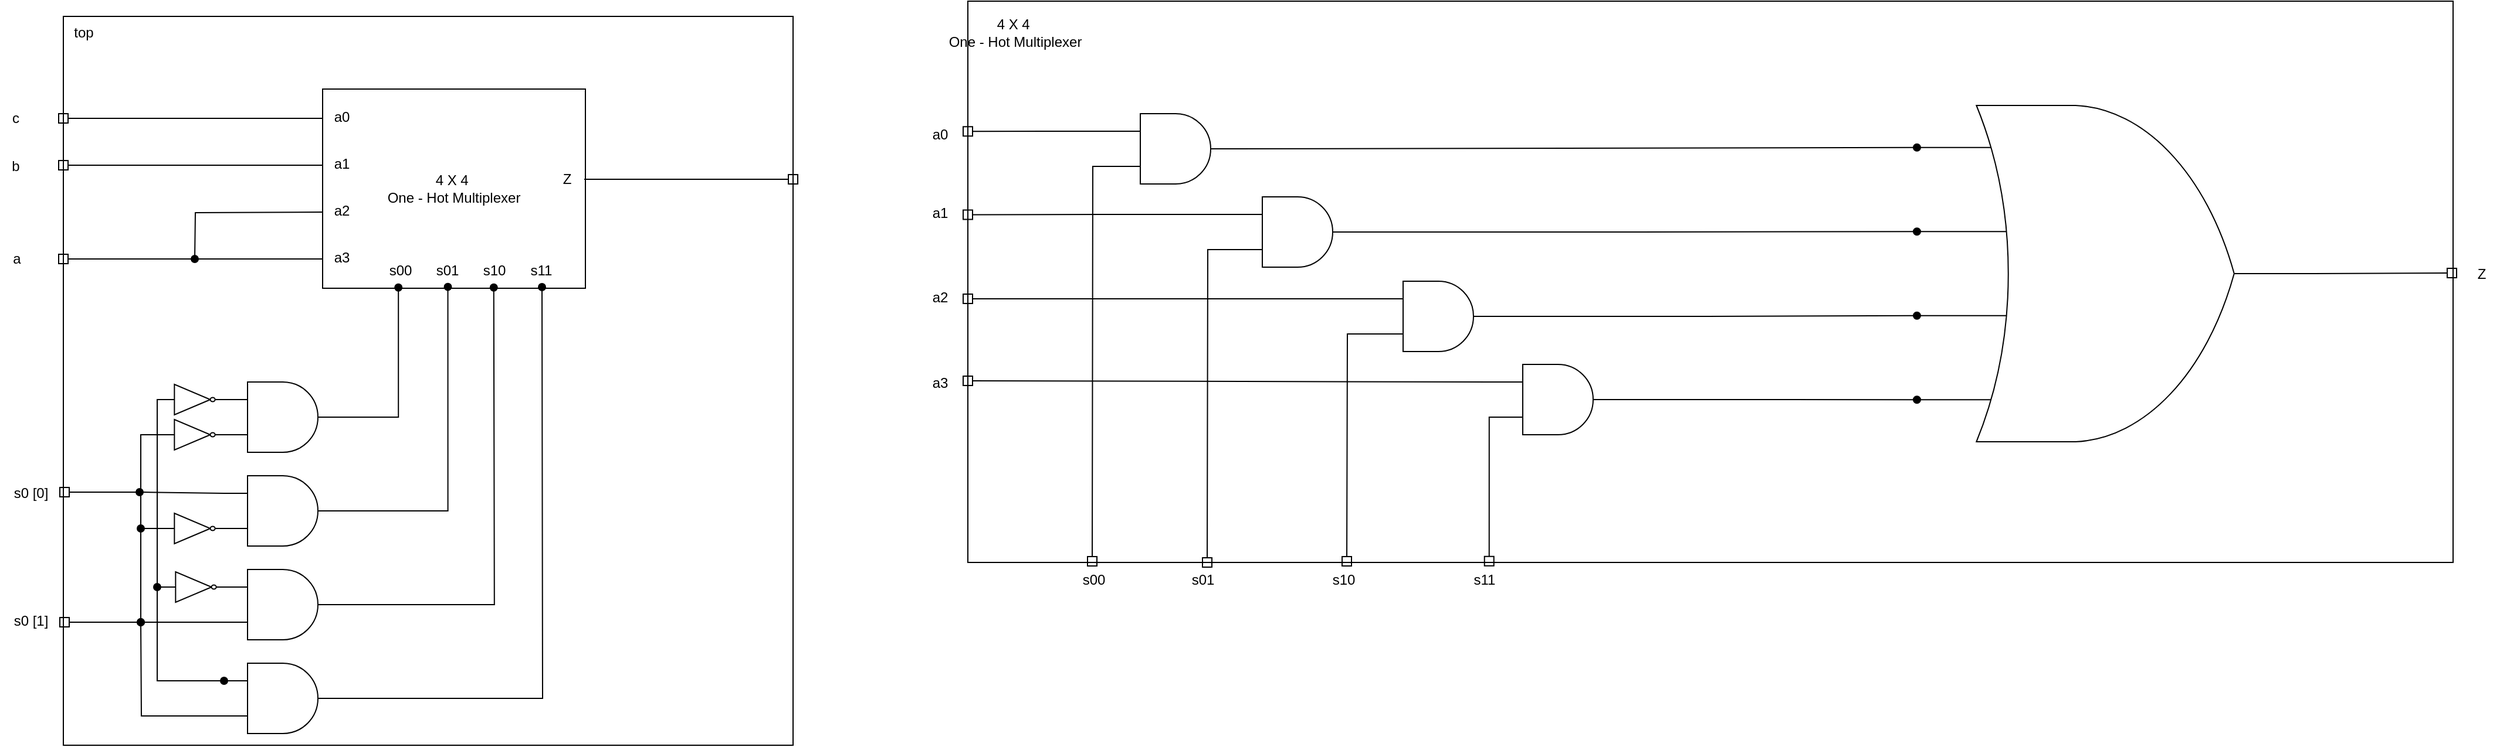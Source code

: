 <mxfile version="26.2.12">
  <diagram name="Page-1" id="7e0a89b8-554c-2b80-1dc8-d5c74ca68de4">
    <mxGraphModel dx="4195" dy="1415" grid="1" gridSize="10" guides="1" tooltips="1" connect="1" arrows="1" fold="1" page="1" pageScale="1" pageWidth="1100" pageHeight="850" background="none" math="0" shadow="0">
      <root>
        <mxCell id="0" />
        <mxCell id="1" parent="0" />
        <mxCell id="jg1CKJlf0xm0C-iaP3_J-74" value="" style="rounded=0;whiteSpace=wrap;html=1;" vertex="1" parent="1">
          <mxGeometry x="360" y="76" width="1266" height="479" as="geometry" />
        </mxCell>
        <mxCell id="jg1CKJlf0xm0C-iaP3_J-50" value="" style="whiteSpace=wrap;html=1;aspect=fixed;" vertex="1" parent="1">
          <mxGeometry x="-411" y="89" width="622" height="622" as="geometry" />
        </mxCell>
        <mxCell id="jg1CKJlf0xm0C-iaP3_J-1" value="4 X 4&amp;nbsp;&lt;div&gt;One - Hot Multiplexer&lt;/div&gt;" style="rounded=0;whiteSpace=wrap;html=1;" vertex="1" parent="1">
          <mxGeometry x="-190" y="151" width="224" height="170" as="geometry" />
        </mxCell>
        <mxCell id="jg1CKJlf0xm0C-iaP3_J-2" value="a0" style="text;html=1;align=center;verticalAlign=middle;resizable=0;points=[];autosize=1;strokeColor=none;fillColor=none;" vertex="1" parent="1">
          <mxGeometry x="-190" y="161" width="32" height="27" as="geometry" />
        </mxCell>
        <mxCell id="jg1CKJlf0xm0C-iaP3_J-3" value="a1" style="text;html=1;align=center;verticalAlign=middle;resizable=0;points=[];autosize=1;strokeColor=none;fillColor=none;" vertex="1" parent="1">
          <mxGeometry x="-190" y="201" width="32" height="27" as="geometry" />
        </mxCell>
        <mxCell id="jg1CKJlf0xm0C-iaP3_J-4" value="a2" style="text;html=1;align=center;verticalAlign=middle;resizable=0;points=[];autosize=1;strokeColor=none;fillColor=none;" vertex="1" parent="1">
          <mxGeometry x="-190" y="241" width="32" height="27" as="geometry" />
        </mxCell>
        <mxCell id="jg1CKJlf0xm0C-iaP3_J-5" value="a3" style="text;html=1;align=center;verticalAlign=middle;resizable=0;points=[];autosize=1;strokeColor=none;fillColor=none;" vertex="1" parent="1">
          <mxGeometry x="-190" y="281" width="32" height="27" as="geometry" />
        </mxCell>
        <mxCell id="jg1CKJlf0xm0C-iaP3_J-49" style="rounded=0;orthogonalLoop=1;jettySize=auto;html=1;endArrow=box;endFill=0;" edge="1" parent="1" source="jg1CKJlf0xm0C-iaP3_J-7">
          <mxGeometry relative="1" as="geometry">
            <mxPoint x="215.0" y="228" as="targetPoint" />
          </mxGeometry>
        </mxCell>
        <mxCell id="jg1CKJlf0xm0C-iaP3_J-7" value="Z" style="text;html=1;align=center;verticalAlign=middle;resizable=0;points=[];autosize=1;strokeColor=none;fillColor=none;" vertex="1" parent="1">
          <mxGeometry x="3" y="213" width="30" height="30" as="geometry" />
        </mxCell>
        <mxCell id="jg1CKJlf0xm0C-iaP3_J-8" value="s00" style="text;html=1;align=center;verticalAlign=middle;resizable=0;points=[];autosize=1;strokeColor=none;fillColor=none;" vertex="1" parent="1">
          <mxGeometry x="-144" y="291" width="40" height="30" as="geometry" />
        </mxCell>
        <mxCell id="jg1CKJlf0xm0C-iaP3_J-9" value="s01" style="text;html=1;align=center;verticalAlign=middle;resizable=0;points=[];autosize=1;strokeColor=none;fillColor=none;" vertex="1" parent="1">
          <mxGeometry x="-104" y="291" width="40" height="30" as="geometry" />
        </mxCell>
        <mxCell id="jg1CKJlf0xm0C-iaP3_J-10" value="s10" style="text;html=1;align=center;verticalAlign=middle;resizable=0;points=[];autosize=1;strokeColor=none;fillColor=none;" vertex="1" parent="1">
          <mxGeometry x="-64" y="291" width="40" height="30" as="geometry" />
        </mxCell>
        <mxCell id="jg1CKJlf0xm0C-iaP3_J-11" value="s11" style="text;html=1;align=center;verticalAlign=middle;resizable=0;points=[];autosize=1;strokeColor=none;fillColor=none;" vertex="1" parent="1">
          <mxGeometry x="-24" y="291" width="40" height="30" as="geometry" />
        </mxCell>
        <mxCell id="jg1CKJlf0xm0C-iaP3_J-12" value="" style="verticalLabelPosition=bottom;shadow=0;dashed=0;align=center;html=1;verticalAlign=top;shape=mxgraph.electrical.logic_gates.logic_gate;operation=and;" vertex="1" parent="1">
          <mxGeometry x="-274" y="401" width="100" height="60" as="geometry" />
        </mxCell>
        <mxCell id="jg1CKJlf0xm0C-iaP3_J-28" style="rounded=0;orthogonalLoop=1;jettySize=auto;html=1;endArrow=box;endFill=0;" edge="1" parent="1">
          <mxGeometry relative="1" as="geometry">
            <mxPoint x="-414" y="495" as="targetPoint" />
            <mxPoint x="-345" y="495" as="sourcePoint" />
          </mxGeometry>
        </mxCell>
        <mxCell id="jg1CKJlf0xm0C-iaP3_J-38" style="rounded=0;orthogonalLoop=1;jettySize=auto;html=1;exitX=0;exitY=0.25;exitDx=0;exitDy=0;exitPerimeter=0;endArrow=oval;endFill=1;" edge="1" parent="1" source="jg1CKJlf0xm0C-iaP3_J-13">
          <mxGeometry relative="1" as="geometry">
            <mxPoint x="-346" y="495" as="targetPoint" />
          </mxGeometry>
        </mxCell>
        <mxCell id="jg1CKJlf0xm0C-iaP3_J-13" value="" style="verticalLabelPosition=bottom;shadow=0;dashed=0;align=center;html=1;verticalAlign=top;shape=mxgraph.electrical.logic_gates.logic_gate;operation=and;" vertex="1" parent="1">
          <mxGeometry x="-274" y="481" width="100" height="60" as="geometry" />
        </mxCell>
        <mxCell id="jg1CKJlf0xm0C-iaP3_J-24" style="edgeStyle=orthogonalEdgeStyle;rounded=0;orthogonalLoop=1;jettySize=auto;html=1;exitX=0;exitY=0.75;exitDx=0;exitDy=0;exitPerimeter=0;endArrow=box;endFill=0;" edge="1" parent="1" source="jg1CKJlf0xm0C-iaP3_J-14">
          <mxGeometry relative="1" as="geometry">
            <mxPoint x="-414" y="605.944" as="targetPoint" />
          </mxGeometry>
        </mxCell>
        <mxCell id="jg1CKJlf0xm0C-iaP3_J-14" value="" style="verticalLabelPosition=bottom;shadow=0;dashed=0;align=center;html=1;verticalAlign=top;shape=mxgraph.electrical.logic_gates.logic_gate;operation=and;" vertex="1" parent="1">
          <mxGeometry x="-274" y="561" width="100" height="60" as="geometry" />
        </mxCell>
        <mxCell id="jg1CKJlf0xm0C-iaP3_J-25" style="edgeStyle=orthogonalEdgeStyle;rounded=0;orthogonalLoop=1;jettySize=auto;html=1;exitX=0;exitY=0.75;exitDx=0;exitDy=0;exitPerimeter=0;endArrow=oval;startFill=0;endFill=1;" edge="1" parent="1" source="jg1CKJlf0xm0C-iaP3_J-15">
          <mxGeometry relative="1" as="geometry">
            <mxPoint x="-345" y="606" as="targetPoint" />
            <mxPoint x="-275" y="686" as="sourcePoint" />
          </mxGeometry>
        </mxCell>
        <mxCell id="jg1CKJlf0xm0C-iaP3_J-15" value="" style="verticalLabelPosition=bottom;shadow=0;dashed=0;align=center;html=1;verticalAlign=top;shape=mxgraph.electrical.logic_gates.logic_gate;operation=and;" vertex="1" parent="1">
          <mxGeometry x="-274" y="641" width="100" height="60" as="geometry" />
        </mxCell>
        <mxCell id="jg1CKJlf0xm0C-iaP3_J-16" style="edgeStyle=orthogonalEdgeStyle;rounded=0;orthogonalLoop=1;jettySize=auto;html=1;exitX=1;exitY=0.5;exitDx=0;exitDy=0;exitPerimeter=0;entryX=0.465;entryY=0.978;entryDx=0;entryDy=0;entryPerimeter=0;endArrow=oval;endFill=1;" edge="1" parent="1" source="jg1CKJlf0xm0C-iaP3_J-12" target="jg1CKJlf0xm0C-iaP3_J-8">
          <mxGeometry relative="1" as="geometry" />
        </mxCell>
        <mxCell id="jg1CKJlf0xm0C-iaP3_J-17" style="edgeStyle=orthogonalEdgeStyle;rounded=0;orthogonalLoop=1;jettySize=auto;html=1;exitX=1;exitY=0.5;exitDx=0;exitDy=0;exitPerimeter=0;entryX=0.519;entryY=0.961;entryDx=0;entryDy=0;entryPerimeter=0;endArrow=oval;endFill=1;" edge="1" parent="1" source="jg1CKJlf0xm0C-iaP3_J-13" target="jg1CKJlf0xm0C-iaP3_J-9">
          <mxGeometry relative="1" as="geometry" />
        </mxCell>
        <mxCell id="jg1CKJlf0xm0C-iaP3_J-18" style="edgeStyle=orthogonalEdgeStyle;rounded=0;orthogonalLoop=1;jettySize=auto;html=1;exitX=1;exitY=0.5;exitDx=0;exitDy=0;exitPerimeter=0;entryX=0.497;entryY=1.046;entryDx=0;entryDy=0;entryPerimeter=0;endArrow=oval;endFill=1;" edge="1" parent="1" source="jg1CKJlf0xm0C-iaP3_J-14">
          <mxGeometry relative="1" as="geometry">
            <mxPoint x="-174" y="589" as="sourcePoint" />
            <mxPoint x="-44.12" y="320.38" as="targetPoint" />
          </mxGeometry>
        </mxCell>
        <mxCell id="jg1CKJlf0xm0C-iaP3_J-19" style="edgeStyle=orthogonalEdgeStyle;rounded=0;orthogonalLoop=1;jettySize=auto;html=1;exitX=1;exitY=0.5;exitDx=0;exitDy=0;exitPerimeter=0;endArrow=oval;endFill=1;" edge="1" parent="1" source="jg1CKJlf0xm0C-iaP3_J-15">
          <mxGeometry relative="1" as="geometry">
            <mxPoint x="-174" y="667" as="sourcePoint" />
            <mxPoint x="-3" y="320" as="targetPoint" />
          </mxGeometry>
        </mxCell>
        <mxCell id="jg1CKJlf0xm0C-iaP3_J-27" style="edgeStyle=orthogonalEdgeStyle;rounded=0;orthogonalLoop=1;jettySize=auto;html=1;exitX=0;exitY=0.5;exitDx=0;exitDy=0;exitPerimeter=0;endArrow=oval;startFill=0;endFill=1;" edge="1" parent="1" source="jg1CKJlf0xm0C-iaP3_J-20">
          <mxGeometry relative="1" as="geometry">
            <mxPoint x="-345" y="526" as="targetPoint" />
          </mxGeometry>
        </mxCell>
        <mxCell id="jg1CKJlf0xm0C-iaP3_J-20" value="" style="verticalLabelPosition=bottom;shadow=0;dashed=0;align=center;html=1;verticalAlign=top;shape=mxgraph.electrical.logic_gates.inverter_2" vertex="1" parent="1">
          <mxGeometry x="-325" y="433" width="51" height="26" as="geometry" />
        </mxCell>
        <mxCell id="jg1CKJlf0xm0C-iaP3_J-21" value="" style="verticalLabelPosition=bottom;shadow=0;dashed=0;align=center;html=1;verticalAlign=top;shape=mxgraph.electrical.logic_gates.inverter_2" vertex="1" parent="1">
          <mxGeometry x="-325" y="403" width="51" height="26" as="geometry" />
        </mxCell>
        <mxCell id="jg1CKJlf0xm0C-iaP3_J-26" style="edgeStyle=orthogonalEdgeStyle;rounded=0;orthogonalLoop=1;jettySize=auto;html=1;exitX=0;exitY=0.5;exitDx=0;exitDy=0;exitPerimeter=0;endArrow=oval;startFill=0;endFill=1;" edge="1" parent="1" source="jg1CKJlf0xm0C-iaP3_J-22">
          <mxGeometry relative="1" as="geometry">
            <mxPoint x="-345.0" y="606" as="targetPoint" />
          </mxGeometry>
        </mxCell>
        <mxCell id="jg1CKJlf0xm0C-iaP3_J-22" value="" style="verticalLabelPosition=bottom;shadow=0;dashed=0;align=center;html=1;verticalAlign=top;shape=mxgraph.electrical.logic_gates.inverter_2" vertex="1" parent="1">
          <mxGeometry x="-325" y="513" width="51" height="26" as="geometry" />
        </mxCell>
        <mxCell id="jg1CKJlf0xm0C-iaP3_J-33" style="edgeStyle=orthogonalEdgeStyle;rounded=0;orthogonalLoop=1;jettySize=auto;html=1;exitX=0;exitY=0.5;exitDx=0;exitDy=0;exitPerimeter=0;endArrow=oval;startFill=0;endFill=1;" edge="1" parent="1" source="jg1CKJlf0xm0C-iaP3_J-23">
          <mxGeometry relative="1" as="geometry">
            <mxPoint x="-331" y="576" as="targetPoint" />
          </mxGeometry>
        </mxCell>
        <mxCell id="jg1CKJlf0xm0C-iaP3_J-23" value="" style="verticalLabelPosition=bottom;shadow=0;dashed=0;align=center;html=1;verticalAlign=top;shape=mxgraph.electrical.logic_gates.inverter_2" vertex="1" parent="1">
          <mxGeometry x="-324" y="563" width="51" height="26" as="geometry" />
        </mxCell>
        <mxCell id="jg1CKJlf0xm0C-iaP3_J-32" style="edgeStyle=orthogonalEdgeStyle;rounded=0;orthogonalLoop=1;jettySize=auto;html=1;exitX=0;exitY=0.5;exitDx=0;exitDy=0;exitPerimeter=0;entryX=0;entryY=0.25;entryDx=0;entryDy=0;entryPerimeter=0;endArrow=oval;startFill=0;endFill=1;" edge="1" parent="1" source="jg1CKJlf0xm0C-iaP3_J-21" target="jg1CKJlf0xm0C-iaP3_J-15">
          <mxGeometry relative="1" as="geometry">
            <Array as="points">
              <mxPoint x="-331" y="416" />
              <mxPoint x="-331" y="656" />
            </Array>
          </mxGeometry>
        </mxCell>
        <mxCell id="jg1CKJlf0xm0C-iaP3_J-39" value="s0 [0]" style="text;html=1;align=center;verticalAlign=middle;resizable=0;points=[];autosize=1;strokeColor=none;fillColor=none;" vertex="1" parent="1">
          <mxGeometry x="-463" y="482" width="48" height="27" as="geometry" />
        </mxCell>
        <mxCell id="jg1CKJlf0xm0C-iaP3_J-40" value="s0 [1]" style="text;html=1;align=center;verticalAlign=middle;resizable=0;points=[];autosize=1;strokeColor=none;fillColor=none;" vertex="1" parent="1">
          <mxGeometry x="-463" y="591" width="48" height="27" as="geometry" />
        </mxCell>
        <mxCell id="jg1CKJlf0xm0C-iaP3_J-42" style="rounded=0;orthogonalLoop=1;jettySize=auto;html=1;endArrow=oval;endFill=1;edgeStyle=orthogonalEdgeStyle;" edge="1" parent="1">
          <mxGeometry relative="1" as="geometry">
            <mxPoint x="-299" y="296" as="targetPoint" />
            <mxPoint x="-190" y="256" as="sourcePoint" />
          </mxGeometry>
        </mxCell>
        <mxCell id="jg1CKJlf0xm0C-iaP3_J-43" style="rounded=0;orthogonalLoop=1;jettySize=auto;html=1;endArrow=box;endFill=0;" edge="1" parent="1">
          <mxGeometry relative="1" as="geometry">
            <mxPoint x="-415" y="296" as="targetPoint" />
            <mxPoint x="-190" y="296" as="sourcePoint" />
          </mxGeometry>
        </mxCell>
        <mxCell id="jg1CKJlf0xm0C-iaP3_J-44" style="rounded=0;orthogonalLoop=1;jettySize=auto;html=1;endArrow=box;endFill=0;" edge="1" parent="1">
          <mxGeometry relative="1" as="geometry">
            <mxPoint x="-415" y="176" as="targetPoint" />
            <mxPoint x="-190" y="176" as="sourcePoint" />
          </mxGeometry>
        </mxCell>
        <mxCell id="jg1CKJlf0xm0C-iaP3_J-45" style="rounded=0;orthogonalLoop=1;jettySize=auto;html=1;endArrow=box;endFill=0;" edge="1" parent="1">
          <mxGeometry relative="1" as="geometry">
            <mxPoint x="-415" y="216" as="targetPoint" />
            <mxPoint x="-190" y="216" as="sourcePoint" />
          </mxGeometry>
        </mxCell>
        <mxCell id="jg1CKJlf0xm0C-iaP3_J-46" value="c" style="text;html=1;align=center;verticalAlign=middle;resizable=0;points=[];autosize=1;strokeColor=none;fillColor=none;" vertex="1" parent="1">
          <mxGeometry x="-465" y="162" width="25" height="27" as="geometry" />
        </mxCell>
        <mxCell id="jg1CKJlf0xm0C-iaP3_J-47" value="b" style="text;html=1;align=center;verticalAlign=middle;resizable=0;points=[];autosize=1;strokeColor=none;fillColor=none;" vertex="1" parent="1">
          <mxGeometry x="-465" y="203" width="26" height="27" as="geometry" />
        </mxCell>
        <mxCell id="jg1CKJlf0xm0C-iaP3_J-48" value="a" style="text;html=1;align=center;verticalAlign=middle;resizable=0;points=[];autosize=1;strokeColor=none;fillColor=none;" vertex="1" parent="1">
          <mxGeometry x="-464" y="282" width="26" height="27" as="geometry" />
        </mxCell>
        <mxCell id="jg1CKJlf0xm0C-iaP3_J-51" value="top" style="text;html=1;align=center;verticalAlign=middle;resizable=0;points=[];autosize=1;strokeColor=none;fillColor=none;" vertex="1" parent="1">
          <mxGeometry x="-412" y="89" width="36" height="27" as="geometry" />
        </mxCell>
        <mxCell id="jg1CKJlf0xm0C-iaP3_J-56" style="rounded=0;orthogonalLoop=1;jettySize=auto;html=1;exitX=0;exitY=0.25;exitDx=0;exitDy=0;exitPerimeter=0;endArrow=box;endFill=0;" edge="1" parent="1" source="jg1CKJlf0xm0C-iaP3_J-52">
          <mxGeometry relative="1" as="geometry">
            <mxPoint x="356" y="187.111" as="targetPoint" />
            <mxPoint x="482" y="187" as="sourcePoint" />
          </mxGeometry>
        </mxCell>
        <mxCell id="jg1CKJlf0xm0C-iaP3_J-61" style="edgeStyle=orthogonalEdgeStyle;rounded=0;orthogonalLoop=1;jettySize=auto;html=1;exitX=0;exitY=0.75;exitDx=0;exitDy=0;exitPerimeter=0;endArrow=box;endFill=0;" edge="1" parent="1" source="jg1CKJlf0xm0C-iaP3_J-52">
          <mxGeometry relative="1" as="geometry">
            <mxPoint x="466" y="558" as="targetPoint" />
          </mxGeometry>
        </mxCell>
        <mxCell id="jg1CKJlf0xm0C-iaP3_J-52" value="" style="verticalLabelPosition=bottom;shadow=0;dashed=0;align=center;html=1;verticalAlign=top;shape=mxgraph.electrical.logic_gates.logic_gate;operation=and;" vertex="1" parent="1">
          <mxGeometry x="487" y="172" width="100" height="60" as="geometry" />
        </mxCell>
        <mxCell id="jg1CKJlf0xm0C-iaP3_J-57" style="edgeStyle=orthogonalEdgeStyle;rounded=0;orthogonalLoop=1;jettySize=auto;html=1;exitX=0;exitY=0.25;exitDx=0;exitDy=0;exitPerimeter=0;endArrow=box;endFill=0;" edge="1" parent="1" source="jg1CKJlf0xm0C-iaP3_J-53">
          <mxGeometry relative="1" as="geometry">
            <mxPoint x="356" y="258.222" as="targetPoint" />
            <mxPoint x="589" y="258" as="sourcePoint" />
          </mxGeometry>
        </mxCell>
        <mxCell id="jg1CKJlf0xm0C-iaP3_J-62" style="edgeStyle=orthogonalEdgeStyle;rounded=0;orthogonalLoop=1;jettySize=auto;html=1;exitX=0;exitY=0.75;exitDx=0;exitDy=0;exitPerimeter=0;endArrow=box;endFill=0;" edge="1" parent="1" source="jg1CKJlf0xm0C-iaP3_J-53">
          <mxGeometry relative="1" as="geometry">
            <mxPoint x="564" y="559" as="targetPoint" />
          </mxGeometry>
        </mxCell>
        <mxCell id="jg1CKJlf0xm0C-iaP3_J-53" value="" style="verticalLabelPosition=bottom;shadow=0;dashed=0;align=center;html=1;verticalAlign=top;shape=mxgraph.electrical.logic_gates.logic_gate;operation=and;" vertex="1" parent="1">
          <mxGeometry x="591" y="243" width="100" height="60" as="geometry" />
        </mxCell>
        <mxCell id="jg1CKJlf0xm0C-iaP3_J-59" style="rounded=0;orthogonalLoop=1;jettySize=auto;html=1;exitX=0;exitY=0.25;exitDx=0;exitDy=0;exitPerimeter=0;endArrow=box;endFill=0;" edge="1" parent="1" source="jg1CKJlf0xm0C-iaP3_J-54">
          <mxGeometry relative="1" as="geometry">
            <mxPoint x="356.0" y="330" as="targetPoint" />
            <mxPoint x="708.0" y="330.0" as="sourcePoint" />
          </mxGeometry>
        </mxCell>
        <mxCell id="jg1CKJlf0xm0C-iaP3_J-63" style="edgeStyle=orthogonalEdgeStyle;rounded=0;orthogonalLoop=1;jettySize=auto;html=1;exitX=0;exitY=0.75;exitDx=0;exitDy=0;exitPerimeter=0;endArrow=box;endFill=0;" edge="1" parent="1" source="jg1CKJlf0xm0C-iaP3_J-54">
          <mxGeometry relative="1" as="geometry">
            <mxPoint x="683" y="558" as="targetPoint" />
            <mxPoint x="710" y="379" as="sourcePoint" />
          </mxGeometry>
        </mxCell>
        <mxCell id="jg1CKJlf0xm0C-iaP3_J-54" value="" style="verticalLabelPosition=bottom;shadow=0;dashed=0;align=center;html=1;verticalAlign=top;shape=mxgraph.electrical.logic_gates.logic_gate;operation=and;" vertex="1" parent="1">
          <mxGeometry x="711" y="315" width="100" height="60" as="geometry" />
        </mxCell>
        <mxCell id="jg1CKJlf0xm0C-iaP3_J-60" style="rounded=0;orthogonalLoop=1;jettySize=auto;html=1;exitX=0;exitY=0.25;exitDx=0;exitDy=0;exitPerimeter=0;endArrow=box;endFill=0;" edge="1" parent="1">
          <mxGeometry relative="1" as="geometry">
            <mxPoint x="356" y="400" as="targetPoint" />
            <mxPoint x="813" y="401.0" as="sourcePoint" />
          </mxGeometry>
        </mxCell>
        <mxCell id="jg1CKJlf0xm0C-iaP3_J-64" style="edgeStyle=orthogonalEdgeStyle;rounded=0;orthogonalLoop=1;jettySize=auto;html=1;exitX=0;exitY=0.75;exitDx=0;exitDy=0;exitPerimeter=0;endArrow=box;endFill=0;entryX=0.351;entryY=1.006;entryDx=0;entryDy=0;entryPerimeter=0;" edge="1" parent="1" source="jg1CKJlf0xm0C-iaP3_J-55" target="jg1CKJlf0xm0C-iaP3_J-74">
          <mxGeometry relative="1" as="geometry">
            <mxPoint x="804" y="539" as="targetPoint" />
            <Array as="points">
              <mxPoint x="804" y="431" />
            </Array>
          </mxGeometry>
        </mxCell>
        <mxCell id="jg1CKJlf0xm0C-iaP3_J-55" value="" style="verticalLabelPosition=bottom;shadow=0;dashed=0;align=center;html=1;verticalAlign=top;shape=mxgraph.electrical.logic_gates.logic_gate;operation=and;" vertex="1" parent="1">
          <mxGeometry x="813" y="386" width="100" height="60" as="geometry" />
        </mxCell>
        <mxCell id="jg1CKJlf0xm0C-iaP3_J-72" style="edgeStyle=orthogonalEdgeStyle;rounded=0;orthogonalLoop=1;jettySize=auto;html=1;exitX=1;exitY=0.5;exitDx=0;exitDy=0;exitPerimeter=0;endArrow=box;endFill=0;" edge="1" parent="1" source="jg1CKJlf0xm0C-iaP3_J-65">
          <mxGeometry relative="1" as="geometry">
            <mxPoint x="1629" y="308" as="targetPoint" />
          </mxGeometry>
        </mxCell>
        <mxCell id="jg1CKJlf0xm0C-iaP3_J-65" value="" style="verticalLabelPosition=bottom;shadow=0;dashed=0;align=center;html=1;verticalAlign=top;shape=mxgraph.electrical.logic_gates.logic_gate;operation=or;numInputs=4;" vertex="1" parent="1">
          <mxGeometry x="1169" y="165" width="338" height="287" as="geometry" />
        </mxCell>
        <mxCell id="jg1CKJlf0xm0C-iaP3_J-68" style="edgeStyle=orthogonalEdgeStyle;rounded=0;orthogonalLoop=1;jettySize=auto;html=1;exitX=1;exitY=0.5;exitDx=0;exitDy=0;exitPerimeter=0;entryX=0;entryY=0.875;entryDx=0;entryDy=0;entryPerimeter=0;endArrow=oval;endFill=1;" edge="1" parent="1" source="jg1CKJlf0xm0C-iaP3_J-55" target="jg1CKJlf0xm0C-iaP3_J-65">
          <mxGeometry relative="1" as="geometry" />
        </mxCell>
        <mxCell id="jg1CKJlf0xm0C-iaP3_J-69" style="edgeStyle=orthogonalEdgeStyle;rounded=0;orthogonalLoop=1;jettySize=auto;html=1;exitX=1;exitY=0.5;exitDx=0;exitDy=0;exitPerimeter=0;entryX=0;entryY=0.625;entryDx=0;entryDy=0;entryPerimeter=0;endArrow=oval;endFill=1;" edge="1" parent="1" source="jg1CKJlf0xm0C-iaP3_J-54" target="jg1CKJlf0xm0C-iaP3_J-65">
          <mxGeometry relative="1" as="geometry" />
        </mxCell>
        <mxCell id="jg1CKJlf0xm0C-iaP3_J-70" style="edgeStyle=orthogonalEdgeStyle;rounded=0;orthogonalLoop=1;jettySize=auto;html=1;exitX=1;exitY=0.5;exitDx=0;exitDy=0;exitPerimeter=0;entryX=0;entryY=0.375;entryDx=0;entryDy=0;entryPerimeter=0;endArrow=oval;endFill=1;" edge="1" parent="1" source="jg1CKJlf0xm0C-iaP3_J-53" target="jg1CKJlf0xm0C-iaP3_J-65">
          <mxGeometry relative="1" as="geometry" />
        </mxCell>
        <mxCell id="jg1CKJlf0xm0C-iaP3_J-71" style="rounded=0;orthogonalLoop=1;jettySize=auto;html=1;exitX=1;exitY=0.5;exitDx=0;exitDy=0;exitPerimeter=0;entryX=0;entryY=0.125;entryDx=0;entryDy=0;entryPerimeter=0;endArrow=oval;endFill=1;" edge="1" parent="1" source="jg1CKJlf0xm0C-iaP3_J-52" target="jg1CKJlf0xm0C-iaP3_J-65">
          <mxGeometry relative="1" as="geometry" />
        </mxCell>
        <mxCell id="jg1CKJlf0xm0C-iaP3_J-75" value="s00" style="text;html=1;align=center;verticalAlign=middle;resizable=0;points=[];autosize=1;strokeColor=none;fillColor=none;" vertex="1" parent="1">
          <mxGeometry x="447" y="555" width="40" height="30" as="geometry" />
        </mxCell>
        <mxCell id="jg1CKJlf0xm0C-iaP3_J-76" value="s01" style="text;html=1;align=center;verticalAlign=middle;resizable=0;points=[];autosize=1;strokeColor=none;fillColor=none;" vertex="1" parent="1">
          <mxGeometry x="540" y="555" width="40" height="30" as="geometry" />
        </mxCell>
        <mxCell id="jg1CKJlf0xm0C-iaP3_J-77" value="s10" style="text;html=1;align=center;verticalAlign=middle;resizable=0;points=[];autosize=1;strokeColor=none;fillColor=none;" vertex="1" parent="1">
          <mxGeometry x="660" y="555" width="40" height="30" as="geometry" />
        </mxCell>
        <mxCell id="jg1CKJlf0xm0C-iaP3_J-78" value="s11" style="text;html=1;align=center;verticalAlign=middle;resizable=0;points=[];autosize=1;strokeColor=none;fillColor=none;" vertex="1" parent="1">
          <mxGeometry x="780" y="555" width="40" height="30" as="geometry" />
        </mxCell>
        <mxCell id="jg1CKJlf0xm0C-iaP3_J-79" value="a0" style="text;html=1;align=center;verticalAlign=middle;resizable=0;points=[];autosize=1;strokeColor=none;fillColor=none;" vertex="1" parent="1">
          <mxGeometry x="320" y="176" width="32" height="27" as="geometry" />
        </mxCell>
        <mxCell id="jg1CKJlf0xm0C-iaP3_J-80" value="a1" style="text;html=1;align=center;verticalAlign=middle;resizable=0;points=[];autosize=1;strokeColor=none;fillColor=none;" vertex="1" parent="1">
          <mxGeometry x="320" y="243" width="32" height="27" as="geometry" />
        </mxCell>
        <mxCell id="jg1CKJlf0xm0C-iaP3_J-81" value="a2" style="text;html=1;align=center;verticalAlign=middle;resizable=0;points=[];autosize=1;strokeColor=none;fillColor=none;" vertex="1" parent="1">
          <mxGeometry x="320" y="315" width="32" height="27" as="geometry" />
        </mxCell>
        <mxCell id="jg1CKJlf0xm0C-iaP3_J-82" value="a3" style="text;html=1;align=center;verticalAlign=middle;resizable=0;points=[];autosize=1;strokeColor=none;fillColor=none;" vertex="1" parent="1">
          <mxGeometry x="320" y="388" width="32" height="27" as="geometry" />
        </mxCell>
        <mxCell id="jg1CKJlf0xm0C-iaP3_J-83" value="Z" style="text;html=1;align=center;verticalAlign=middle;resizable=0;points=[];autosize=1;strokeColor=none;fillColor=none;" vertex="1" parent="1">
          <mxGeometry x="1635" y="293.5" width="30" height="30" as="geometry" />
        </mxCell>
        <mxCell id="jg1CKJlf0xm0C-iaP3_J-84" value="&lt;span style=&quot;text-wrap-mode: wrap;&quot;&gt;4 X 4&amp;nbsp;&lt;/span&gt;&lt;div style=&quot;text-wrap-mode: wrap;&quot;&gt;One - Hot Multiplexer&lt;/div&gt;" style="text;html=1;align=center;verticalAlign=middle;resizable=0;points=[];autosize=1;strokeColor=none;fillColor=none;" vertex="1" parent="1">
          <mxGeometry x="330" y="82.5" width="140" height="40" as="geometry" />
        </mxCell>
      </root>
    </mxGraphModel>
  </diagram>
</mxfile>
